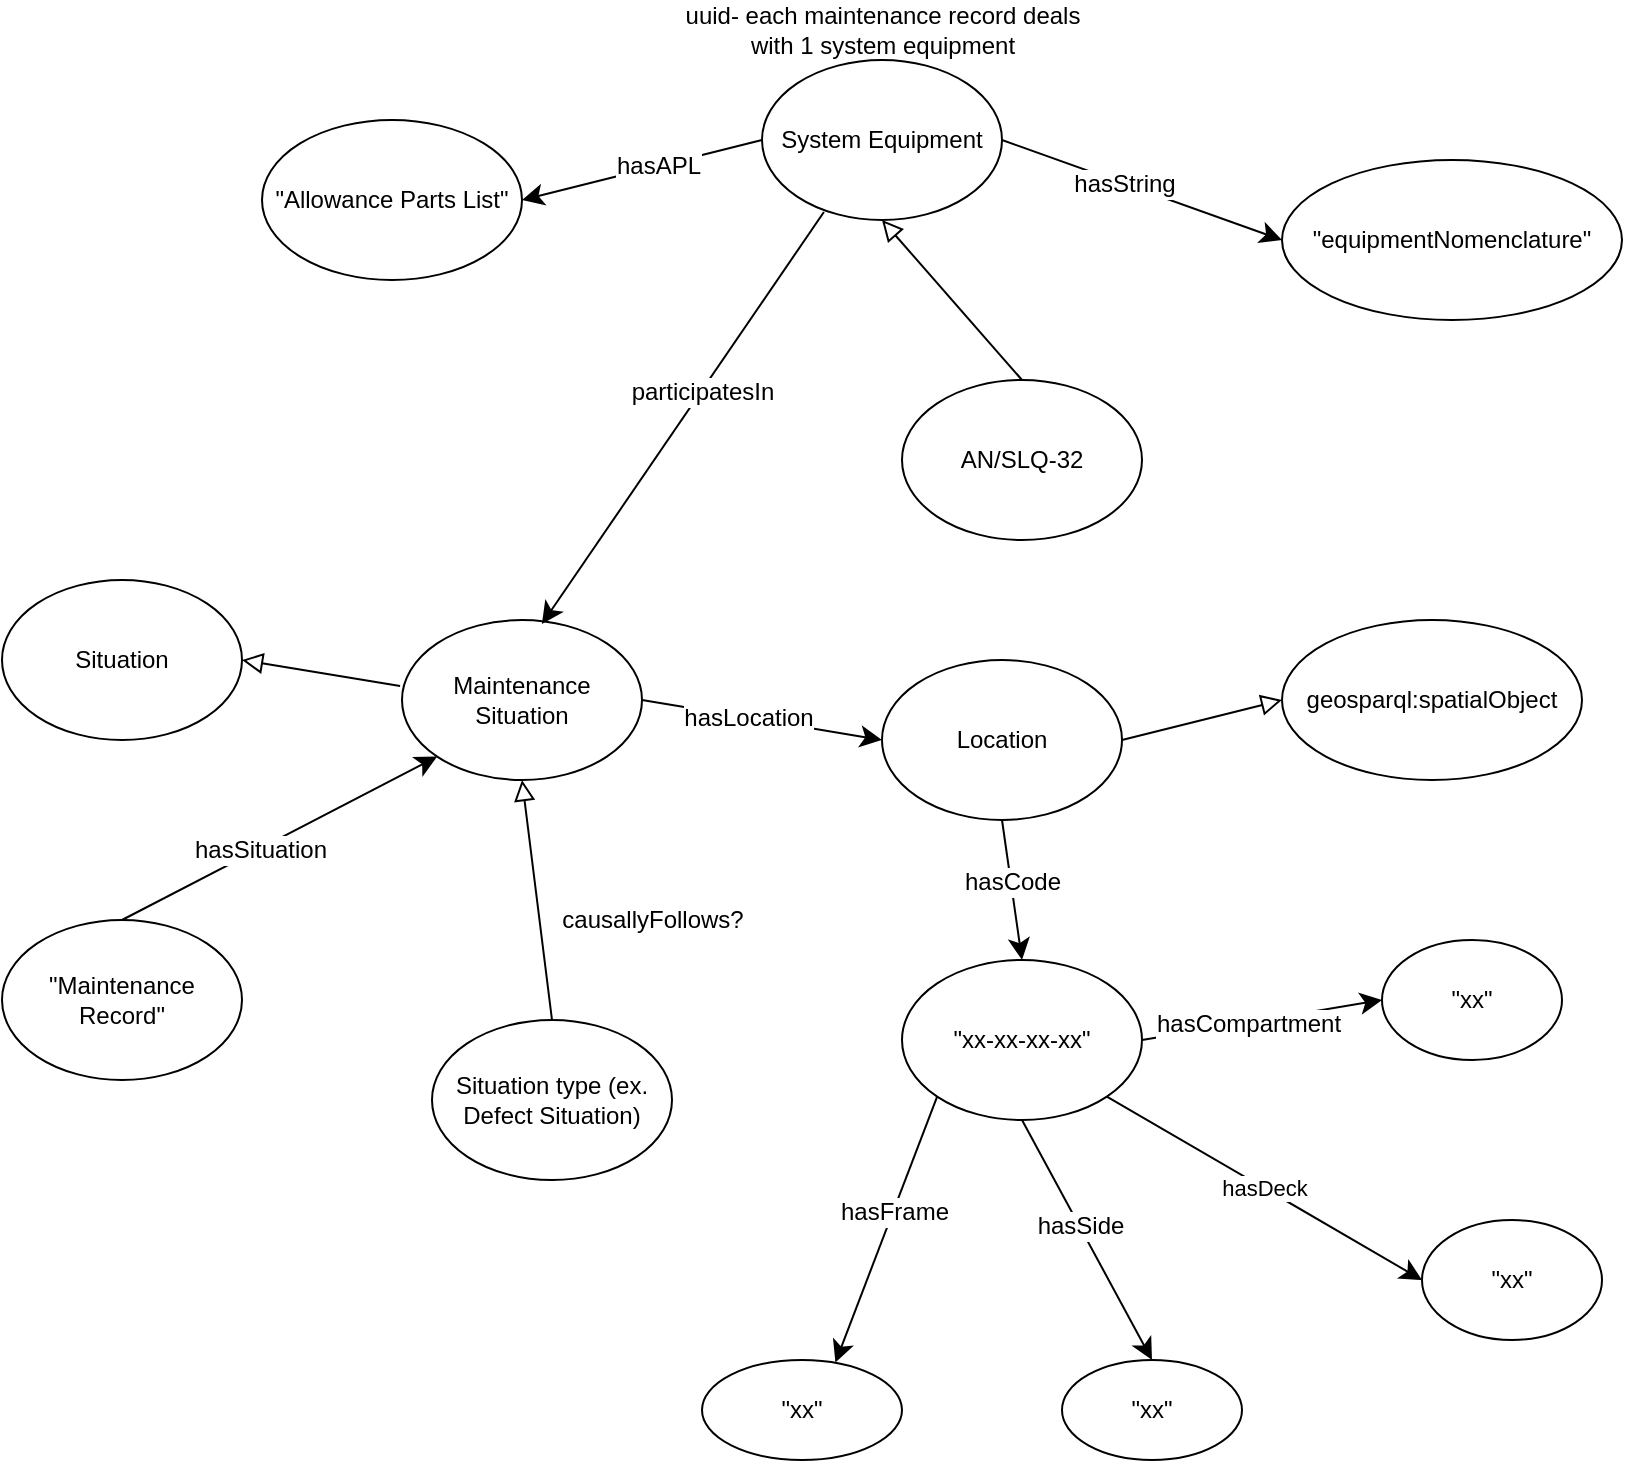<mxfile>
    <diagram id="VtykbP9DyzD_j_v1CViL" name="Page-1">
        <mxGraphModel dx="1426" dy="782" grid="1" gridSize="10" guides="1" tooltips="1" connect="1" arrows="1" fold="1" page="1" pageScale="1" pageWidth="850" pageHeight="1100" math="0" shadow="0">
            <root>
                <mxCell id="0"/>
                <mxCell id="1" parent="0"/>
                <mxCell id="2" value="Maintenance Situation" style="ellipse;whiteSpace=wrap;html=1;" vertex="1" parent="1">
                    <mxGeometry x="340" y="580" width="120" height="80" as="geometry"/>
                </mxCell>
                <mxCell id="3" value="Location" style="ellipse;whiteSpace=wrap;html=1;" vertex="1" parent="1">
                    <mxGeometry x="580" y="600" width="120" height="80" as="geometry"/>
                </mxCell>
                <mxCell id="4" value="Situation" style="ellipse;whiteSpace=wrap;html=1;" vertex="1" parent="1">
                    <mxGeometry x="140" y="560" width="120" height="80" as="geometry"/>
                </mxCell>
                <mxCell id="5" value="System Equipment" style="ellipse;whiteSpace=wrap;html=1;" vertex="1" parent="1">
                    <mxGeometry x="520" y="300" width="120" height="80" as="geometry"/>
                </mxCell>
                <mxCell id="6" value="&quot;equipmentNomenclature&quot;" style="ellipse;whiteSpace=wrap;html=1;" vertex="1" parent="1">
                    <mxGeometry x="780" y="350" width="170" height="80" as="geometry"/>
                </mxCell>
                <mxCell id="7" value="&quot;Allowance Parts List&quot;" style="ellipse;whiteSpace=wrap;html=1;" vertex="1" parent="1">
                    <mxGeometry x="270" y="330" width="130" height="80" as="geometry"/>
                </mxCell>
                <mxCell id="8" value="" style="endArrow=block;html=1;fontColor=#000099;exitX=-0.008;exitY=0.413;exitDx=0;exitDy=0;endFill=0;entryX=1;entryY=0.5;entryDx=0;entryDy=0;endSize=8;arcSize=0;exitPerimeter=0;" edge="1" source="2" target="4" parent="1">
                    <mxGeometry width="50" height="50" relative="1" as="geometry">
                        <mxPoint x="45" y="490" as="sourcePoint"/>
                        <mxPoint x="203.0" y="490" as="targetPoint"/>
                    </mxGeometry>
                </mxCell>
                <mxCell id="11" value="Situation type (ex. Defect Situation)" style="ellipse;whiteSpace=wrap;html=1;" vertex="1" parent="1">
                    <mxGeometry x="355" y="780" width="120" height="80" as="geometry"/>
                </mxCell>
                <mxCell id="12" value="" style="endArrow=block;html=1;fontColor=#000099;exitX=0.5;exitY=0;exitDx=0;exitDy=0;endFill=0;entryX=0.5;entryY=1;entryDx=0;entryDy=0;endSize=8;arcSize=0;" edge="1" parent="1" source="11" target="2">
                    <mxGeometry width="50" height="50" relative="1" as="geometry">
                        <mxPoint x="339.04" y="653.04" as="sourcePoint"/>
                        <mxPoint x="240" y="640" as="targetPoint"/>
                    </mxGeometry>
                </mxCell>
                <mxCell id="13" value="" style="endArrow=classic;html=1;exitX=1;exitY=0.5;exitDx=0;exitDy=0;endSize=8;arcSize=0;entryX=0;entryY=0.5;entryDx=0;entryDy=0;" edge="1" parent="1" source="2" target="3">
                    <mxGeometry width="50" height="50" relative="1" as="geometry">
                        <mxPoint x="460" y="620" as="sourcePoint"/>
                        <mxPoint x="590" y="640" as="targetPoint"/>
                    </mxGeometry>
                </mxCell>
                <mxCell id="14" value="hasLocation" style="text;html=1;align=center;verticalAlign=middle;resizable=0;points=[];labelBackgroundColor=#ffffff;" vertex="1" connectable="0" parent="13">
                    <mxGeometry x="-0.127" relative="1" as="geometry">
                        <mxPoint as="offset"/>
                    </mxGeometry>
                </mxCell>
                <mxCell id="15" value="" style="endArrow=classic;html=1;exitX=0.5;exitY=1;exitDx=0;exitDy=0;entryX=0.5;entryY=0;entryDx=0;entryDy=0;endSize=8;arcSize=0;" edge="1" parent="1" source="3" target="17">
                    <mxGeometry width="50" height="50" relative="1" as="geometry">
                        <mxPoint x="500" y="750" as="sourcePoint"/>
                        <mxPoint x="697" y="750" as="targetPoint"/>
                    </mxGeometry>
                </mxCell>
                <mxCell id="16" value="&lt;div&gt;hasCode&lt;br&gt;&lt;/div&gt;" style="text;html=1;align=center;verticalAlign=middle;resizable=0;points=[];labelBackgroundColor=#ffffff;" vertex="1" connectable="0" parent="15">
                    <mxGeometry x="-0.127" relative="1" as="geometry">
                        <mxPoint as="offset"/>
                    </mxGeometry>
                </mxCell>
                <mxCell id="17" value="&quot;xx-xx-xx-xx&quot;" style="ellipse;whiteSpace=wrap;html=1;" vertex="1" parent="1">
                    <mxGeometry x="590" y="750" width="120" height="80" as="geometry"/>
                </mxCell>
                <mxCell id="18" value="" style="endArrow=classic;html=1;exitX=1;exitY=0.5;exitDx=0;exitDy=0;endSize=8;arcSize=0;entryX=0;entryY=0.5;entryDx=0;entryDy=0;" edge="1" parent="1" source="17" target="26">
                    <mxGeometry width="50" height="50" relative="1" as="geometry">
                        <mxPoint x="760" y="710" as="sourcePoint"/>
                        <mxPoint x="840" y="730" as="targetPoint"/>
                    </mxGeometry>
                </mxCell>
                <mxCell id="19" value="hasCompartment" style="text;html=1;align=center;verticalAlign=middle;resizable=0;points=[];labelBackgroundColor=#ffffff;" vertex="1" connectable="0" parent="18">
                    <mxGeometry x="-0.127" relative="1" as="geometry">
                        <mxPoint as="offset"/>
                    </mxGeometry>
                </mxCell>
                <mxCell id="20" value="hasDeck" style="endArrow=classic;html=1;exitX=1;exitY=1;exitDx=0;exitDy=0;endSize=8;arcSize=0;entryX=0;entryY=0.5;entryDx=0;entryDy=0;" edge="1" parent="1" source="17" target="27">
                    <mxGeometry width="50" height="50" relative="1" as="geometry">
                        <mxPoint x="720" y="800" as="sourcePoint"/>
                        <mxPoint x="870" y="910" as="targetPoint"/>
                    </mxGeometry>
                </mxCell>
                <mxCell id="22" value="" style="endArrow=classic;html=1;exitX=0;exitY=1;exitDx=0;exitDy=0;endSize=8;arcSize=0;entryX=0.667;entryY=0.025;entryDx=0;entryDy=0;entryPerimeter=0;" edge="1" parent="1" source="17" target="29">
                    <mxGeometry width="50" height="50" relative="1" as="geometry">
                        <mxPoint x="730" y="810" as="sourcePoint"/>
                        <mxPoint x="570" y="850" as="targetPoint"/>
                    </mxGeometry>
                </mxCell>
                <mxCell id="23" value="&lt;div&gt;hasFrame&lt;br&gt;&lt;/div&gt;" style="text;html=1;align=center;verticalAlign=middle;resizable=0;points=[];labelBackgroundColor=#ffffff;" vertex="1" connectable="0" parent="22">
                    <mxGeometry x="-0.127" relative="1" as="geometry">
                        <mxPoint as="offset"/>
                    </mxGeometry>
                </mxCell>
                <mxCell id="24" value="" style="endArrow=classic;html=1;exitX=0.5;exitY=1;exitDx=0;exitDy=0;endSize=8;arcSize=0;entryX=0.5;entryY=0;entryDx=0;entryDy=0;" edge="1" parent="1" source="17" target="28">
                    <mxGeometry width="50" height="50" relative="1" as="geometry">
                        <mxPoint x="740" y="820" as="sourcePoint"/>
                        <mxPoint x="720" y="900" as="targetPoint"/>
                    </mxGeometry>
                </mxCell>
                <mxCell id="25" value="&lt;div&gt;hasSide&lt;br&gt;&lt;/div&gt;" style="text;html=1;align=center;verticalAlign=middle;resizable=0;points=[];labelBackgroundColor=#ffffff;" vertex="1" connectable="0" parent="24">
                    <mxGeometry x="-0.127" relative="1" as="geometry">
                        <mxPoint as="offset"/>
                    </mxGeometry>
                </mxCell>
                <mxCell id="26" value="&quot;xx&quot;" style="ellipse;whiteSpace=wrap;html=1;" vertex="1" parent="1">
                    <mxGeometry x="830" y="740" width="90" height="60" as="geometry"/>
                </mxCell>
                <mxCell id="27" value="&quot;xx&quot;" style="ellipse;whiteSpace=wrap;html=1;" vertex="1" parent="1">
                    <mxGeometry x="850" y="880" width="90" height="60" as="geometry"/>
                </mxCell>
                <mxCell id="28" value="&quot;xx&quot;" style="ellipse;whiteSpace=wrap;html=1;" vertex="1" parent="1">
                    <mxGeometry x="670" y="950" width="90" height="50" as="geometry"/>
                </mxCell>
                <mxCell id="29" value="&quot;xx&quot;" style="ellipse;whiteSpace=wrap;html=1;" vertex="1" parent="1">
                    <mxGeometry x="490" y="950" width="100" height="50" as="geometry"/>
                </mxCell>
                <mxCell id="30" value="&quot;Maintenance Record&quot;" style="ellipse;whiteSpace=wrap;html=1;" vertex="1" parent="1">
                    <mxGeometry x="140" y="730" width="120" height="80" as="geometry"/>
                </mxCell>
                <mxCell id="33" value="" style="endArrow=classic;html=1;exitX=0.5;exitY=0;exitDx=0;exitDy=0;entryX=0;entryY=1;entryDx=0;entryDy=0;endSize=8;arcSize=0;" edge="1" parent="1" source="30" target="2">
                    <mxGeometry width="50" height="50" relative="1" as="geometry">
                        <mxPoint x="80" y="860" as="sourcePoint"/>
                        <mxPoint x="277" y="860" as="targetPoint"/>
                    </mxGeometry>
                </mxCell>
                <mxCell id="34" value="hasSituation" style="text;html=1;align=center;verticalAlign=middle;resizable=0;points=[];labelBackgroundColor=#ffffff;" vertex="1" connectable="0" parent="33">
                    <mxGeometry x="-0.127" relative="1" as="geometry">
                        <mxPoint as="offset"/>
                    </mxGeometry>
                </mxCell>
                <mxCell id="35" value="uuid- each maintenance record deals&lt;br&gt;with 1 system equipment" style="text;html=1;align=center;verticalAlign=middle;resizable=0;points=[];autosize=1;strokeColor=none;fillColor=none;" vertex="1" parent="1">
                    <mxGeometry x="475" y="270" width="210" height="30" as="geometry"/>
                </mxCell>
                <mxCell id="36" value="" style="endArrow=classic;html=1;exitX=1;exitY=0.5;exitDx=0;exitDy=0;entryX=0;entryY=0.5;entryDx=0;entryDy=0;endSize=8;arcSize=0;" edge="1" parent="1" source="5" target="6">
                    <mxGeometry width="50" height="50" relative="1" as="geometry">
                        <mxPoint x="610" y="480" as="sourcePoint"/>
                        <mxPoint x="807" y="480" as="targetPoint"/>
                    </mxGeometry>
                </mxCell>
                <mxCell id="37" value="hasString" style="text;html=1;align=center;verticalAlign=middle;resizable=0;points=[];labelBackgroundColor=#ffffff;" vertex="1" connectable="0" parent="36">
                    <mxGeometry x="-0.127" relative="1" as="geometry">
                        <mxPoint as="offset"/>
                    </mxGeometry>
                </mxCell>
                <mxCell id="38" value="" style="endArrow=classic;html=1;exitX=0;exitY=0.5;exitDx=0;exitDy=0;entryX=1;entryY=0.5;entryDx=0;entryDy=0;endSize=8;arcSize=0;" edge="1" parent="1" source="5" target="7">
                    <mxGeometry width="50" height="50" relative="1" as="geometry">
                        <mxPoint x="450" y="440" as="sourcePoint"/>
                        <mxPoint x="647" y="440" as="targetPoint"/>
                    </mxGeometry>
                </mxCell>
                <mxCell id="39" value="hasAPL" style="text;html=1;align=center;verticalAlign=middle;resizable=0;points=[];labelBackgroundColor=#ffffff;" vertex="1" connectable="0" parent="38">
                    <mxGeometry x="-0.127" relative="1" as="geometry">
                        <mxPoint as="offset"/>
                    </mxGeometry>
                </mxCell>
                <mxCell id="40" value="AN/SLQ-32" style="ellipse;whiteSpace=wrap;html=1;" vertex="1" parent="1">
                    <mxGeometry x="590" y="460" width="120" height="80" as="geometry"/>
                </mxCell>
                <mxCell id="41" value="" style="endArrow=block;html=1;fontColor=#000099;exitX=0.5;exitY=0;exitDx=0;exitDy=0;endFill=0;entryX=0.5;entryY=1;entryDx=0;entryDy=0;endSize=8;arcSize=0;" edge="1" parent="1" source="40" target="5">
                    <mxGeometry width="50" height="50" relative="1" as="geometry">
                        <mxPoint x="469.04" y="753.04" as="sourcePoint"/>
                        <mxPoint x="390" y="740" as="targetPoint"/>
                    </mxGeometry>
                </mxCell>
                <mxCell id="42" value="" style="endArrow=classic;html=1;exitX=0.258;exitY=0.95;exitDx=0;exitDy=0;entryX=0.583;entryY=0.025;entryDx=0;entryDy=0;endSize=8;arcSize=0;exitPerimeter=0;entryPerimeter=0;" edge="1" parent="1" source="5" target="2">
                    <mxGeometry width="50" height="50" relative="1" as="geometry">
                        <mxPoint x="460" y="460" as="sourcePoint"/>
                        <mxPoint x="657" y="460" as="targetPoint"/>
                    </mxGeometry>
                </mxCell>
                <mxCell id="43" value="participatesIn" style="text;html=1;align=center;verticalAlign=middle;resizable=0;points=[];labelBackgroundColor=#ffffff;" vertex="1" connectable="0" parent="42">
                    <mxGeometry x="-0.127" relative="1" as="geometry">
                        <mxPoint as="offset"/>
                    </mxGeometry>
                </mxCell>
                <mxCell id="44" value="geosparql:spatialObject" style="ellipse;whiteSpace=wrap;html=1;" vertex="1" parent="1">
                    <mxGeometry x="780" y="580" width="150" height="80" as="geometry"/>
                </mxCell>
                <mxCell id="45" value="" style="endArrow=block;html=1;fontColor=#000099;exitX=1;exitY=0.5;exitDx=0;exitDy=0;endFill=0;entryX=0;entryY=0.5;entryDx=0;entryDy=0;endSize=8;arcSize=0;" edge="1" parent="1" target="44" source="3">
                    <mxGeometry width="50" height="50" relative="1" as="geometry">
                        <mxPoint x="710" y="660" as="sourcePoint"/>
                        <mxPoint x="838.48" y="520" as="targetPoint"/>
                    </mxGeometry>
                </mxCell>
                <mxCell id="46" value="causallyFollows?" style="text;html=1;align=center;verticalAlign=middle;resizable=0;points=[];autosize=1;strokeColor=none;fillColor=none;" vertex="1" parent="1">
                    <mxGeometry x="410" y="720" width="110" height="20" as="geometry"/>
                </mxCell>
            </root>
        </mxGraphModel>
    </diagram>
</mxfile>